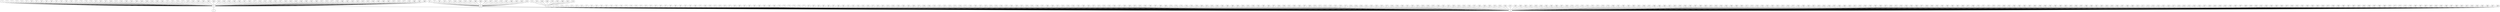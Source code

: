 graph {
"0";
"1";
"2";
"3";
"4";
"5";
"6";
"7";
"8";
"9";
"10";
"11";
"12";
"13";
"14";
"15";
"16";
"17";
"18";
"19";
"20";
"21";
"22";
"23";
"24";
"25";
"26";
"27";
"28";
"29";
"30";
"31";
"32";
"33";
"34";
"35";
"36";
"37";
"38";
"39";
"40";
"41";
"42";
"43";
"44";
"45";
"46";
"47";
"48";
"49";
"50";
"51";
"52";
"53";
"54";
"55";
"56";
"57";
"58";
"59";
"60";
"61";
"62";
"63";
"64";
"65";
"66";
"67";
"68";
"69";
"70";
"71";
"72";
"73";
"74";
"75";
"76";
"77";
"78";
"79";
"80";
"81";
"82";
"83";
"84";
"85";
"86";
"87";
"88";
"89";
"90";
"91";
"92";
"93";
"94";
"95";
"96";
"97";
"98";
"99";
"100";
"101";
"102";
"103";
"104";
"105";
"106";
"107";
"108";
"109";
"110";
"111";
"112";
"113";
"114";
"115";
"116";
"117";
"118";
"119";
"120";
"121";
"122";
"123";
"124";
"125";
"126";
"127";
"128";
"129";
"130";
"131";
"132";
"133";
"134";
"135";
"136";
"137";
"138";
"139";
"140";
"141";
"142";
"143";
"144";
"145";
"146";
"147";
"148";
"149";
"150";
"151";
"152";
"153";
"154";
"155";
"156";
"157";
"158";
"159";
"160";
"161";
"162";
"163";
"164";
"165";
"166";
"167";
"168";
"169";
"170";
"171";
"172";
"173";
"174";
"175";
"176";
"177";
"178";
"179";
"180";
"181";
"182";
"183";
"184";
"185";
"186";
"187";
"188";
"189";
"190";
"191";
"192";
"193";
"194";
"195";
"196";
"197";
"198";
"199";
"200";
"201";
"202";
"203";
"204";
"205";
"206";
"207";
"208";
"209";
"210";
"211";
"212";
"213";
"214";
"215";
"216";
"217";
"218";
"219";
"220";
"221";
"222";
"223";
"224";
"225";
"226";
"227";
"228";
"229";
"230";
"231";
"232";
"233";
"234";
"235";
"236";
"237";
"238";
"239";
"240";
"241";
"242";
"243";
"244";
"245";
"246";
"247";
"248";
"249";
"250";
"251";
"252";
"253";
"254";
"255";
"256";
"257";
"258";
"259";
"260";
"261";
"262";
"263";
"264";
"265";
"266";
"267";
"268";
"269";
"270";
"271";
"272";
"273";
"274";
"275";
"276";
"277";
"278";
"279";
"280";
"281";
"282";
"283";
"284";
"285";
"286";
"287";
"288";
"289";
"290";
"291";
"292";
"293";
"294";
"295";
"296";
"297";
"298";
"299";
"300";
"301";
"302";
"303";
"304";
"305";
"306";
"307";
"308";
"309";
"310";
"311";
"312";
"313";
"314";
"315";
"316";
"317";
"318";
"319";
"320";
"321";
"322";
"323";
"324";
"325";
"326";
"327";
"328";
"329";
"330";
"331";
"332";
"333";
"334";
"335";
"336";
"337";
"338";
"339";
"340";
"341";
"342";
"343";
"344";
"345";
"346";
"347";
"348";
"349";
"350";
"351";
"352";
"353";
"354";
"355";
"356";
"357";
"358";
"359";
"360";
"361";
"362";
"363";
"364";
"365";
"366";
"367";
"368";
"369";
"370";
"371";
"372";
"373";
"374";
"375";
"376";
"377";
"378";
"379";
"380";
"381";
"382";
"383";
"384";
"385";
"386";
"387";
"388";
"389";
"390";
"391";
"392";
"393";
"394";
"395";
"396";
"397";
"398";
"399";
"400";
"401";
"402";
"403";
"404";
"405";
"406";
"407";
"408";
"409";
"410";
"411";
"412";
"413";
"414";
"415";
"416";
"417";
"418";
"419";
"420";
"421";
"422";
"423";
"424";
"425";
"426";
"427";
"428";
"429";
"430";
"431";
"432";
"433";
"434";
"435";
"436";
"437";
"438";
"439";
"440";
"441";
"442";
"443";
"444";
"445";
"446";
"447";
"448";
"449";
"450";
"451";
"452";
"453";
"454";
"455";
"456";
"457";
"458";
"459";
"460";
"461";
"462";
"463";
"464";
"465";
"466";
"467";
"468";
"469";
"470";
"471";
"472";
"473";
"474";
"475";
"476";
"477";
"478";
"479";
"480";
"481";
"482";
"483";
"484";
"485";
"486";
"487";
"488";
"489";
"490";
"491";
"492";
"493";
"494";
"495";
"496";
"497";
"498";
"499";
"2"--"0";
"2"--"1";
"3"--"0";
"4"--"2";
"5"--"0";
"6"--"2";
"7"--"0";
"8"--"0";
"9"--"2";
"10"--"0";
"11"--"0";
"12"--"2";
"13"--"0";
"14"--"2";
"15"--"0";
"16"--"0";
"17"--"0";
"18"--"0";
"19"--"0";
"20"--"0";
"21"--"2";
"22"--"0";
"23"--"5";
"24"--"0";
"25"--"0";
"26"--"0";
"27"--"0";
"28"--"0";
"29"--"0";
"30"--"2";
"31"--"2";
"32"--"0";
"33"--"0";
"34"--"0";
"35"--"0";
"36"--"0";
"37"--"0";
"38"--"0";
"39"--"0";
"40"--"0";
"41"--"0";
"42"--"3";
"43"--"2";
"44"--"2";
"45"--"0";
"46"--"0";
"47"--"0";
"48"--"2";
"49"--"0";
"50"--"0";
"51"--"0";
"52"--"2";
"53"--"0";
"54"--"2";
"55"--"0";
"56"--"2";
"57"--"0";
"58"--"0";
"59"--"2";
"60"--"0";
"61"--"0";
"62"--"0";
"63"--"0";
"64"--"0";
"65"--"0";
"66"--"0";
"67"--"2";
"68"--"0";
"69"--"5";
"70"--"0";
"71"--"3";
"72"--"0";
"73"--"0";
"74"--"0";
"75"--"2";
"76"--"0";
"77"--"0";
"78"--"2";
"79"--"2";
"80"--"3";
"81"--"0";
"82"--"0";
"83"--"2";
"84"--"0";
"85"--"0";
"86"--"0";
"87"--"0";
"88"--"2";
"89"--"0";
"90"--"0";
"91"--"0";
"92"--"0";
"93"--"2";
"94"--"0";
"95"--"0";
"96"--"0";
"97"--"0";
"98"--"0";
"99"--"0";
"100"--"2";
"101"--"0";
"102"--"0";
"103"--"0";
"104"--"0";
"105"--"0";
"106"--"0";
"107"--"0";
"108"--"0";
"109"--"0";
"110"--"0";
"111"--"2";
"112"--"0";
"113"--"0";
"114"--"0";
"115"--"0";
"116"--"0";
"117"--"0";
"118"--"0";
"119"--"7";
"120"--"0";
"121"--"0";
"122"--"0";
"123"--"0";
"124"--"2";
"125"--"0";
"126"--"0";
"127"--"0";
"128"--"0";
"129"--"0";
"130"--"2";
"131"--"0";
"132"--"3";
"133"--"0";
"134"--"2";
"135"--"0";
"136"--"0";
"137"--"0";
"138"--"2";
"139"--"0";
"140"--"0";
"141"--"0";
"142"--"0";
"143"--"0";
"144"--"0";
"145"--"0";
"146"--"0";
"147"--"3";
"148"--"2";
"149"--"2";
"150"--"0";
"151"--"0";
"152"--"0";
"153"--"0";
"154"--"2";
"155"--"0";
"156"--"0";
"157"--"0";
"158"--"3";
"159"--"0";
"160"--"0";
"161"--"0";
"162"--"0";
"163"--"2";
"164"--"2";
"165"--"0";
"166"--"0";
"167"--"0";
"168"--"0";
"169"--"0";
"170"--"0";
"171"--"2";
"172"--"2";
"173"--"0";
"174"--"2";
"175"--"0";
"176"--"0";
"177"--"2";
"178"--"0";
"179"--"0";
"180"--"0";
"181"--"0";
"182"--"0";
"183"--"0";
"184"--"3";
"185"--"0";
"186"--"0";
"187"--"2";
"188"--"0";
"189"--"0";
"190"--"0";
"191"--"2";
"192"--"0";
"193"--"0";
"194"--"0";
"195"--"0";
"196"--"0";
"197"--"0";
"198"--"0";
"199"--"0";
"200"--"2";
"201"--"0";
"202"--"2";
"203"--"0";
"204"--"0";
"205"--"2";
"206"--"2";
"207"--"0";
"208"--"5";
"209"--"0";
"210"--"0";
"211"--"0";
"212"--"0";
"213"--"0";
"214"--"0";
"215"--"3";
"216"--"0";
"217"--"0";
"218"--"0";
"219"--"0";
"220"--"0";
"221"--"0";
"222"--"0";
"223"--"0";
"224"--"2";
"225"--"0";
"226"--"2";
"227"--"0";
"228"--"0";
"229"--"0";
"230"--"0";
"231"--"0";
"232"--"0";
"233"--"0";
"234"--"2";
"235"--"0";
"236"--"0";
"237"--"0";
"238"--"2";
"239"--"0";
"240"--"2";
"241"--"0";
"242"--"0";
"243"--"0";
"244"--"0";
"245"--"0";
"246"--"0";
"247"--"0";
"248"--"0";
"249"--"0";
"250"--"0";
"251"--"2";
"252"--"0";
"253"--"2";
"254"--"0";
"255"--"3";
"256"--"0";
"257"--"0";
"258"--"0";
"259"--"0";
"260"--"0";
"261"--"0";
"262"--"0";
"263"--"0";
"264"--"0";
"265"--"0";
"266"--"0";
"267"--"0";
"268"--"5";
"269"--"0";
"270"--"0";
"271"--"0";
"272"--"0";
"273"--"0";
"274"--"0";
"275"--"0";
"276"--"0";
"277"--"2";
"278"--"5";
"279"--"0";
"280"--"0";
"281"--"0";
"282"--"0";
"283"--"0";
"284"--"0";
"285"--"0";
"286"--"0";
"287"--"0";
"288"--"0";
"289"--"0";
"290"--"0";
"291"--"0";
"292"--"0";
"293"--"0";
"294"--"0";
"295"--"0";
"296"--"3";
"297"--"0";
"298"--"0";
"299"--"3";
"300"--"0";
"301"--"3";
"302"--"0";
"303"--"0";
"304"--"0";
"305"--"0";
"306"--"0";
"307"--"3";
"308"--"0";
"309"--"0";
"310"--"2";
"311"--"0";
"312"--"2";
"313"--"2";
"314"--"2";
"315"--"0";
"316"--"0";
"317"--"2";
"318"--"2";
"319"--"0";
"320"--"5";
"321"--"3";
"322"--"0";
"323"--"0";
"324"--"0";
"325"--"0";
"326"--"0";
"327"--"0";
"328"--"0";
"329"--"0";
"330"--"0";
"331"--"0";
"332"--"2";
"333"--"0";
"334"--"0";
"335"--"2";
"336"--"0";
"337"--"0";
"338"--"0";
"339"--"0";
"340"--"0";
"341"--"0";
"342"--"0";
"343"--"0";
"344"--"0";
"345"--"0";
"346"--"0";
"347"--"0";
"348"--"0";
"349"--"2";
"350"--"2";
"351"--"0";
"352"--"0";
"353"--"0";
"354"--"0";
"355"--"2";
"356"--"0";
"357"--"0";
"358"--"2";
"359"--"0";
"360"--"0";
"361"--"0";
"362"--"0";
"363"--"0";
"364"--"0";
"365"--"0";
"366"--"0";
"367"--"0";
"368"--"0";
"369"--"5";
"370"--"0";
"371"--"0";
"372"--"2";
"373"--"0";
"374"--"2";
"375"--"3";
"376"--"0";
"377"--"2";
"378"--"0";
"379"--"2";
"380"--"0";
"381"--"0";
"382"--"0";
"383"--"0";
"384"--"0";
"385"--"0";
"386"--"0";
"387"--"3";
"388"--"3";
"389"--"0";
"390"--"0";
"391"--"0";
"392"--"0";
"393"--"0";
"394"--"0";
"395"--"0";
"396"--"0";
"397"--"0";
"398"--"2";
"399"--"0";
"400"--"0";
"401"--"0";
"402"--"2";
"403"--"0";
"404"--"0";
"405"--"0";
"406"--"0";
"407"--"0";
"408"--"0";
"409"--"0";
"410"--"0";
"411"--"0";
"412"--"0";
"413"--"0";
"414"--"0";
"415"--"0";
"416"--"0";
"417"--"0";
"418"--"0";
"419"--"2";
"420"--"0";
"421"--"0";
"422"--"0";
"423"--"2";
"424"--"0";
"425"--"2";
"426"--"3";
"427"--"0";
"428"--"0";
"429"--"0";
"430"--"0";
"431"--"2";
"432"--"0";
"433"--"0";
"434"--"5";
"435"--"0";
"436"--"3";
"437"--"0";
"438"--"0";
"439"--"0";
"440"--"0";
"441"--"0";
"442"--"0";
"443"--"0";
"444"--"2";
"445"--"0";
"446"--"0";
"447"--"0";
"448"--"2";
"449"--"2";
"450"--"0";
"451"--"0";
"452"--"0";
"453"--"0";
"454"--"0";
"455"--"0";
"456"--"0";
"457"--"0";
"458"--"0";
"459"--"0";
"460"--"0";
"461"--"0";
"462"--"0";
"463"--"0";
"464"--"2";
"465"--"0";
"466"--"0";
"467"--"0";
"468"--"0";
"469"--"0";
"470"--"0";
"471"--"0";
"472"--"0";
"473"--"2";
"474"--"2";
"475"--"0";
"476"--"3";
"477"--"2";
"478"--"0";
"479"--"2";
"480"--"0";
"481"--"0";
"482"--"0";
"483"--"0";
"484"--"0";
"485"--"0";
"486"--"0";
"487"--"0";
"488"--"2";
"489"--"0";
"490"--"0";
"491"--"0";
"492"--"2";
"493"--"0";
"494"--"0";
"495"--"0";
"496"--"0";
"497"--"0";
"498"--"2";
"499"--"0";
}